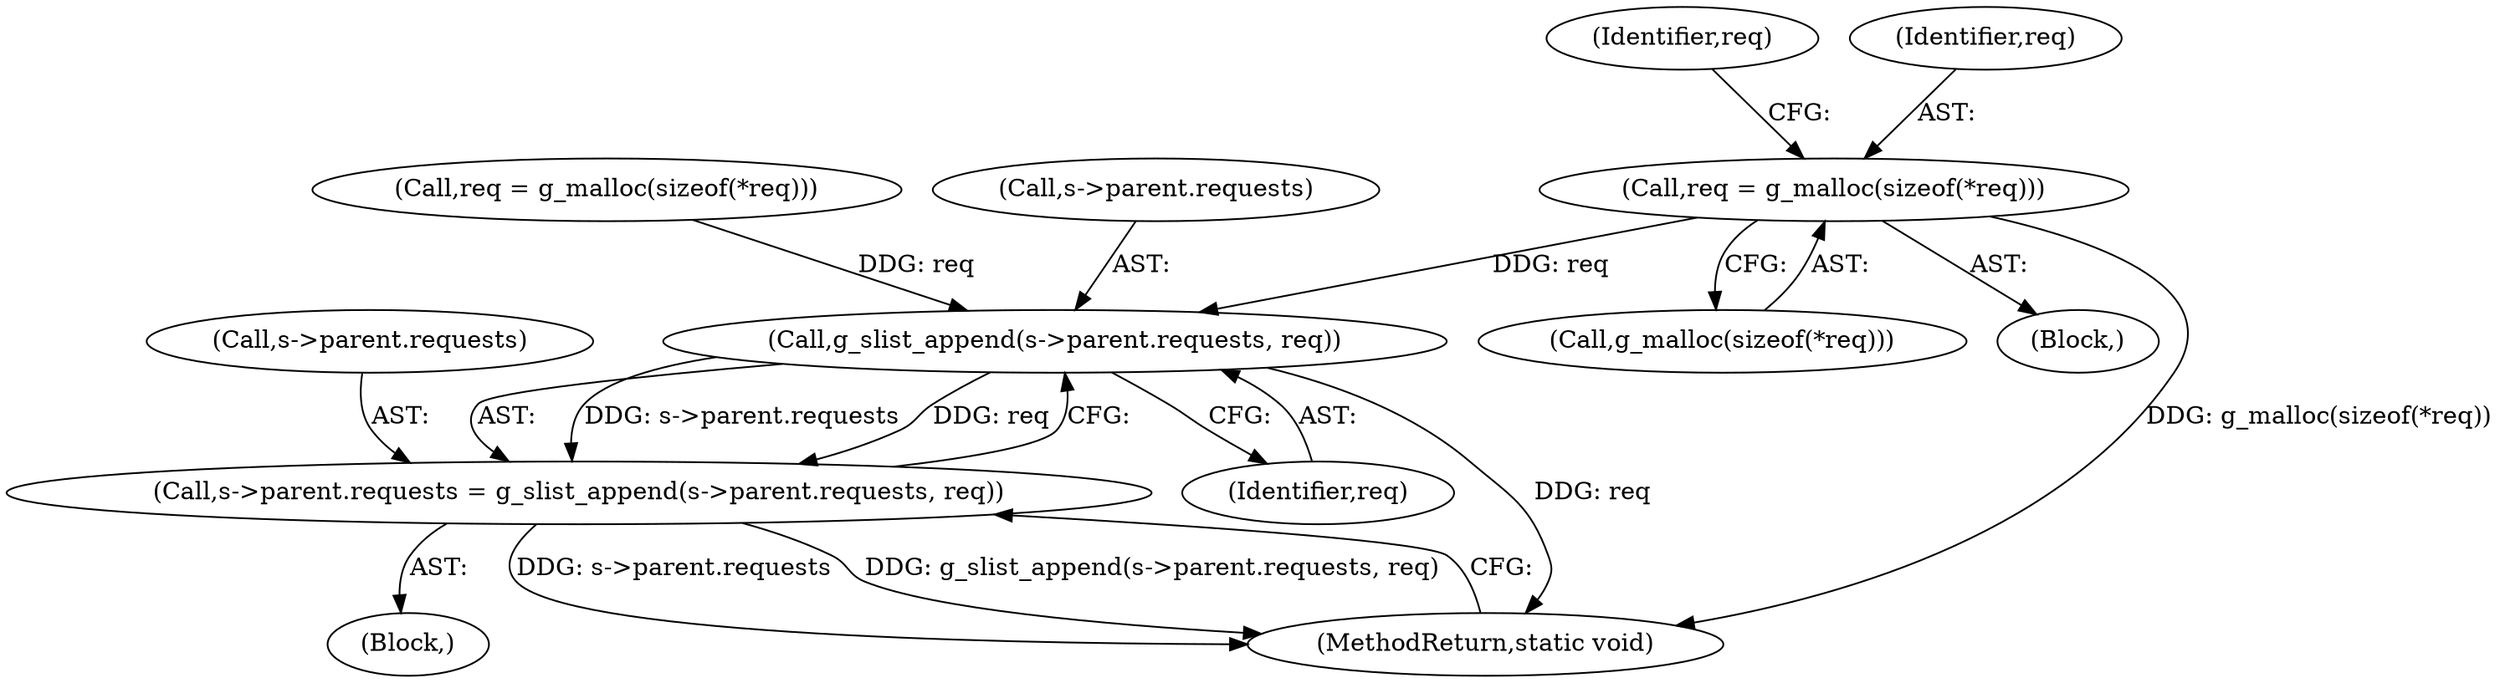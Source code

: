 digraph "1_qemu_60253ed1e6ec6d8e5ef2efe7bf755f475dce9956@API" {
"1000152" [label="(Call,req = g_malloc(sizeof(*req)))"];
"1000195" [label="(Call,g_slist_append(s->parent.requests, req))"];
"1000189" [label="(Call,s->parent.requests = g_slist_append(s->parent.requests, req))"];
"1000154" [label="(Call,g_malloc(sizeof(*req)))"];
"1000160" [label="(Identifier,req)"];
"1000150" [label="(Block,)"];
"1000152" [label="(Call,req = g_malloc(sizeof(*req)))"];
"1000195" [label="(Call,g_slist_append(s->parent.requests, req))"];
"1000201" [label="(Identifier,req)"];
"1000153" [label="(Identifier,req)"];
"1000112" [label="(Call,req = g_malloc(sizeof(*req)))"];
"1000105" [label="(Block,)"];
"1000189" [label="(Call,s->parent.requests = g_slist_append(s->parent.requests, req))"];
"1000196" [label="(Call,s->parent.requests)"];
"1000202" [label="(MethodReturn,static void)"];
"1000190" [label="(Call,s->parent.requests)"];
"1000152" -> "1000150"  [label="AST: "];
"1000152" -> "1000154"  [label="CFG: "];
"1000153" -> "1000152"  [label="AST: "];
"1000154" -> "1000152"  [label="AST: "];
"1000160" -> "1000152"  [label="CFG: "];
"1000152" -> "1000202"  [label="DDG: g_malloc(sizeof(*req))"];
"1000152" -> "1000195"  [label="DDG: req"];
"1000195" -> "1000189"  [label="AST: "];
"1000195" -> "1000201"  [label="CFG: "];
"1000196" -> "1000195"  [label="AST: "];
"1000201" -> "1000195"  [label="AST: "];
"1000189" -> "1000195"  [label="CFG: "];
"1000195" -> "1000202"  [label="DDG: req"];
"1000195" -> "1000189"  [label="DDG: s->parent.requests"];
"1000195" -> "1000189"  [label="DDG: req"];
"1000112" -> "1000195"  [label="DDG: req"];
"1000189" -> "1000105"  [label="AST: "];
"1000190" -> "1000189"  [label="AST: "];
"1000202" -> "1000189"  [label="CFG: "];
"1000189" -> "1000202"  [label="DDG: s->parent.requests"];
"1000189" -> "1000202"  [label="DDG: g_slist_append(s->parent.requests, req)"];
}

